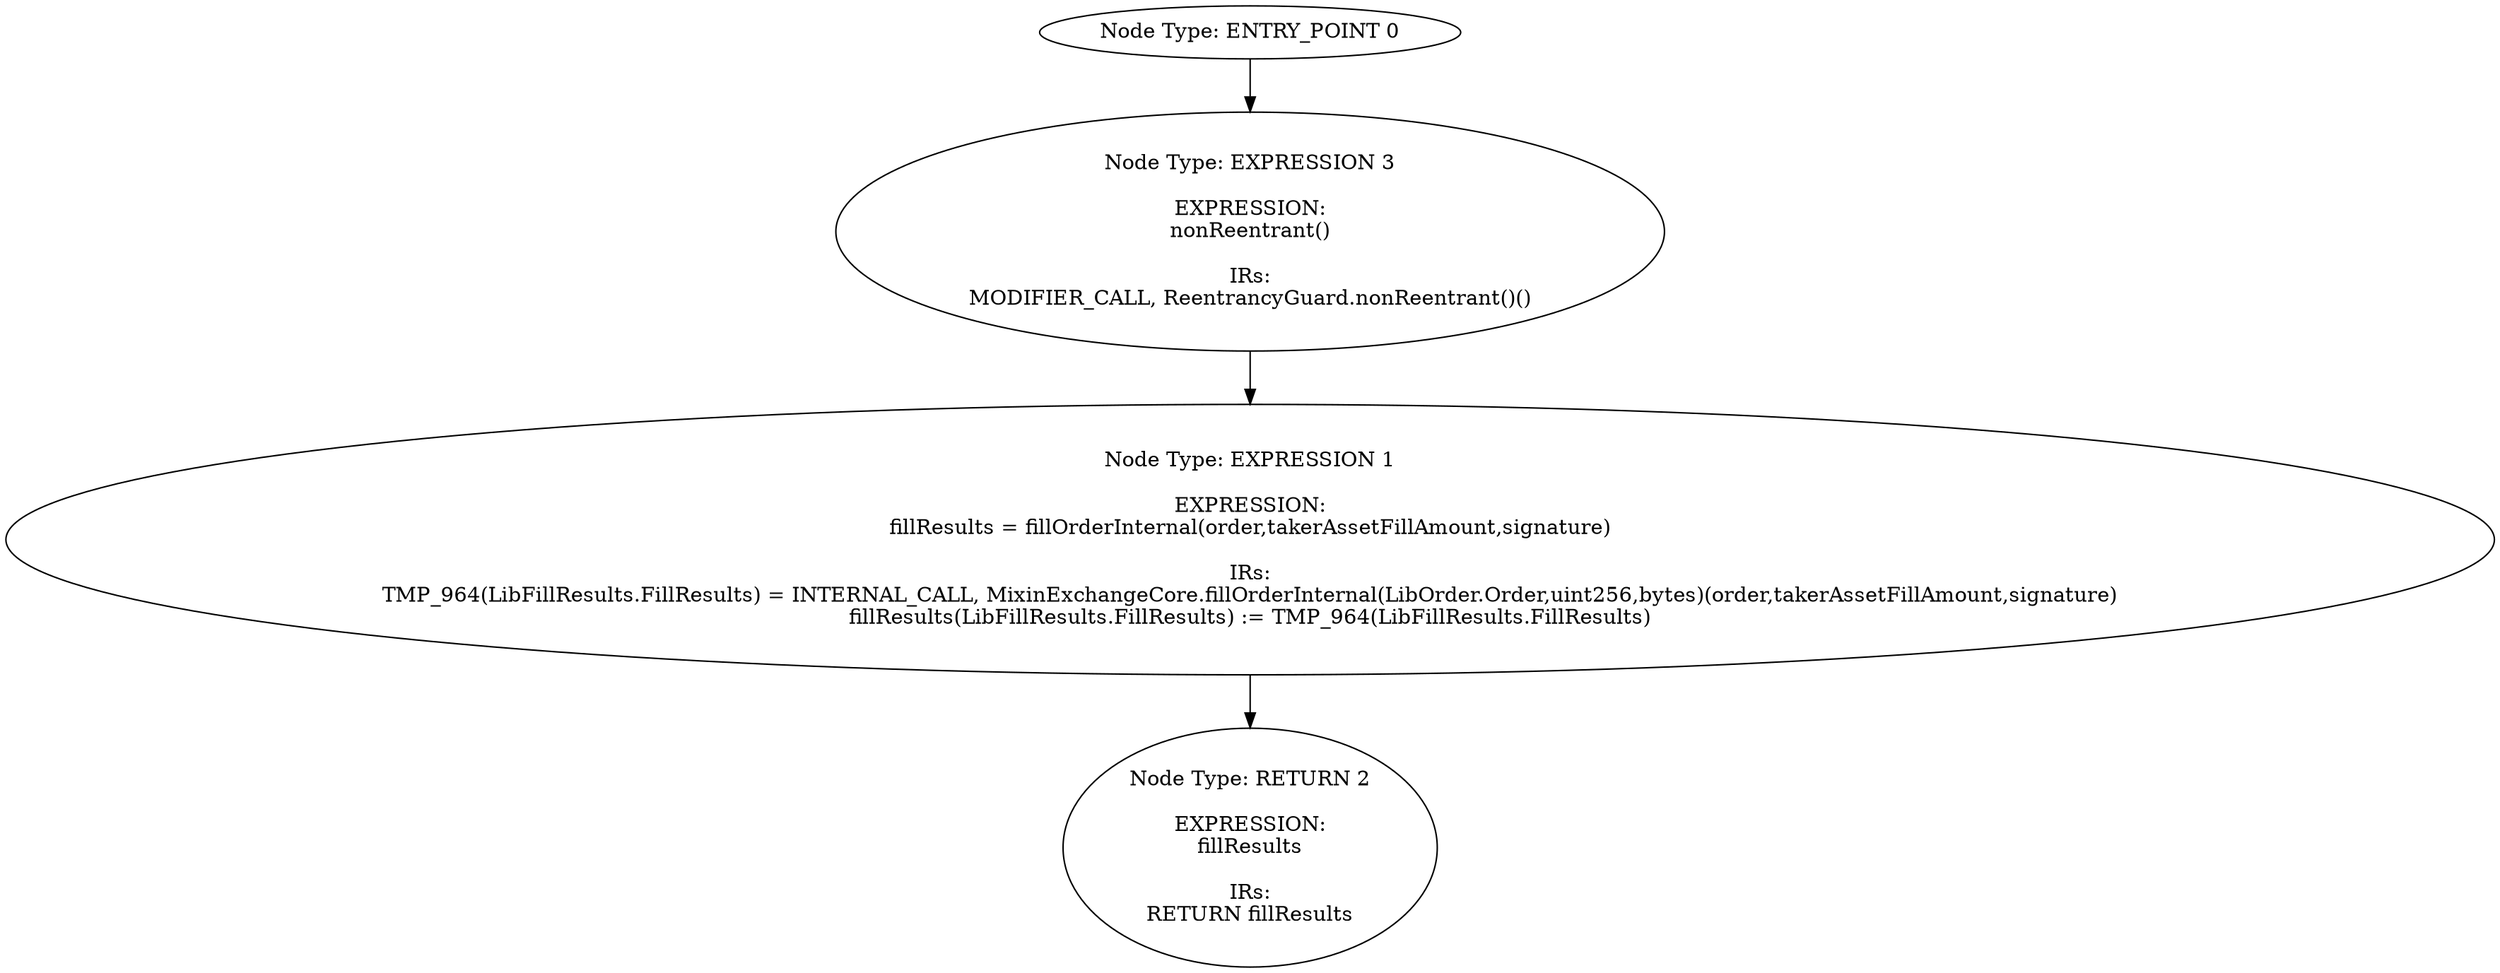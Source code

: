 digraph{
0[label="Node Type: ENTRY_POINT 0
"];
0->3;
1[label="Node Type: EXPRESSION 1

EXPRESSION:
fillResults = fillOrderInternal(order,takerAssetFillAmount,signature)

IRs:
TMP_964(LibFillResults.FillResults) = INTERNAL_CALL, MixinExchangeCore.fillOrderInternal(LibOrder.Order,uint256,bytes)(order,takerAssetFillAmount,signature)
fillResults(LibFillResults.FillResults) := TMP_964(LibFillResults.FillResults)"];
1->2;
2[label="Node Type: RETURN 2

EXPRESSION:
fillResults

IRs:
RETURN fillResults"];
3[label="Node Type: EXPRESSION 3

EXPRESSION:
nonReentrant()

IRs:
MODIFIER_CALL, ReentrancyGuard.nonReentrant()()"];
3->1;
}
